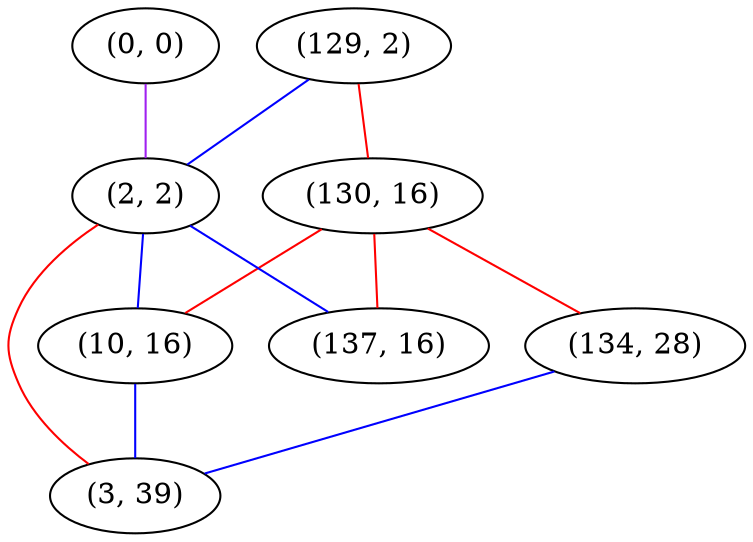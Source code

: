 graph "" {
"(129, 2)";
"(130, 16)";
"(0, 0)";
"(134, 28)";
"(2, 2)";
"(137, 16)";
"(10, 16)";
"(3, 39)";
"(129, 2)" -- "(130, 16)"  [color=red, key=0, weight=1];
"(129, 2)" -- "(2, 2)"  [color=blue, key=0, weight=3];
"(130, 16)" -- "(10, 16)"  [color=red, key=0, weight=1];
"(130, 16)" -- "(137, 16)"  [color=red, key=0, weight=1];
"(130, 16)" -- "(134, 28)"  [color=red, key=0, weight=1];
"(0, 0)" -- "(2, 2)"  [color=purple, key=0, weight=4];
"(134, 28)" -- "(3, 39)"  [color=blue, key=0, weight=3];
"(2, 2)" -- "(3, 39)"  [color=red, key=0, weight=1];
"(2, 2)" -- "(137, 16)"  [color=blue, key=0, weight=3];
"(2, 2)" -- "(10, 16)"  [color=blue, key=0, weight=3];
"(10, 16)" -- "(3, 39)"  [color=blue, key=0, weight=3];
}
